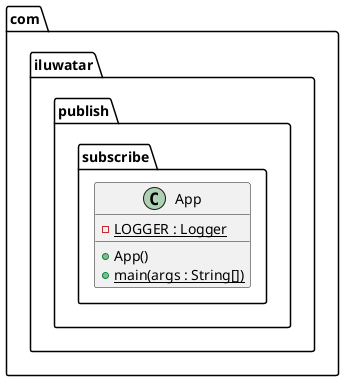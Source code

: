 @startuml
package com.iluwatar.publish.subscribe {
  class App {
    - LOGGER : Logger {static}
    + App()
    + main(args : String[]) {static}
  }
}
@enduml